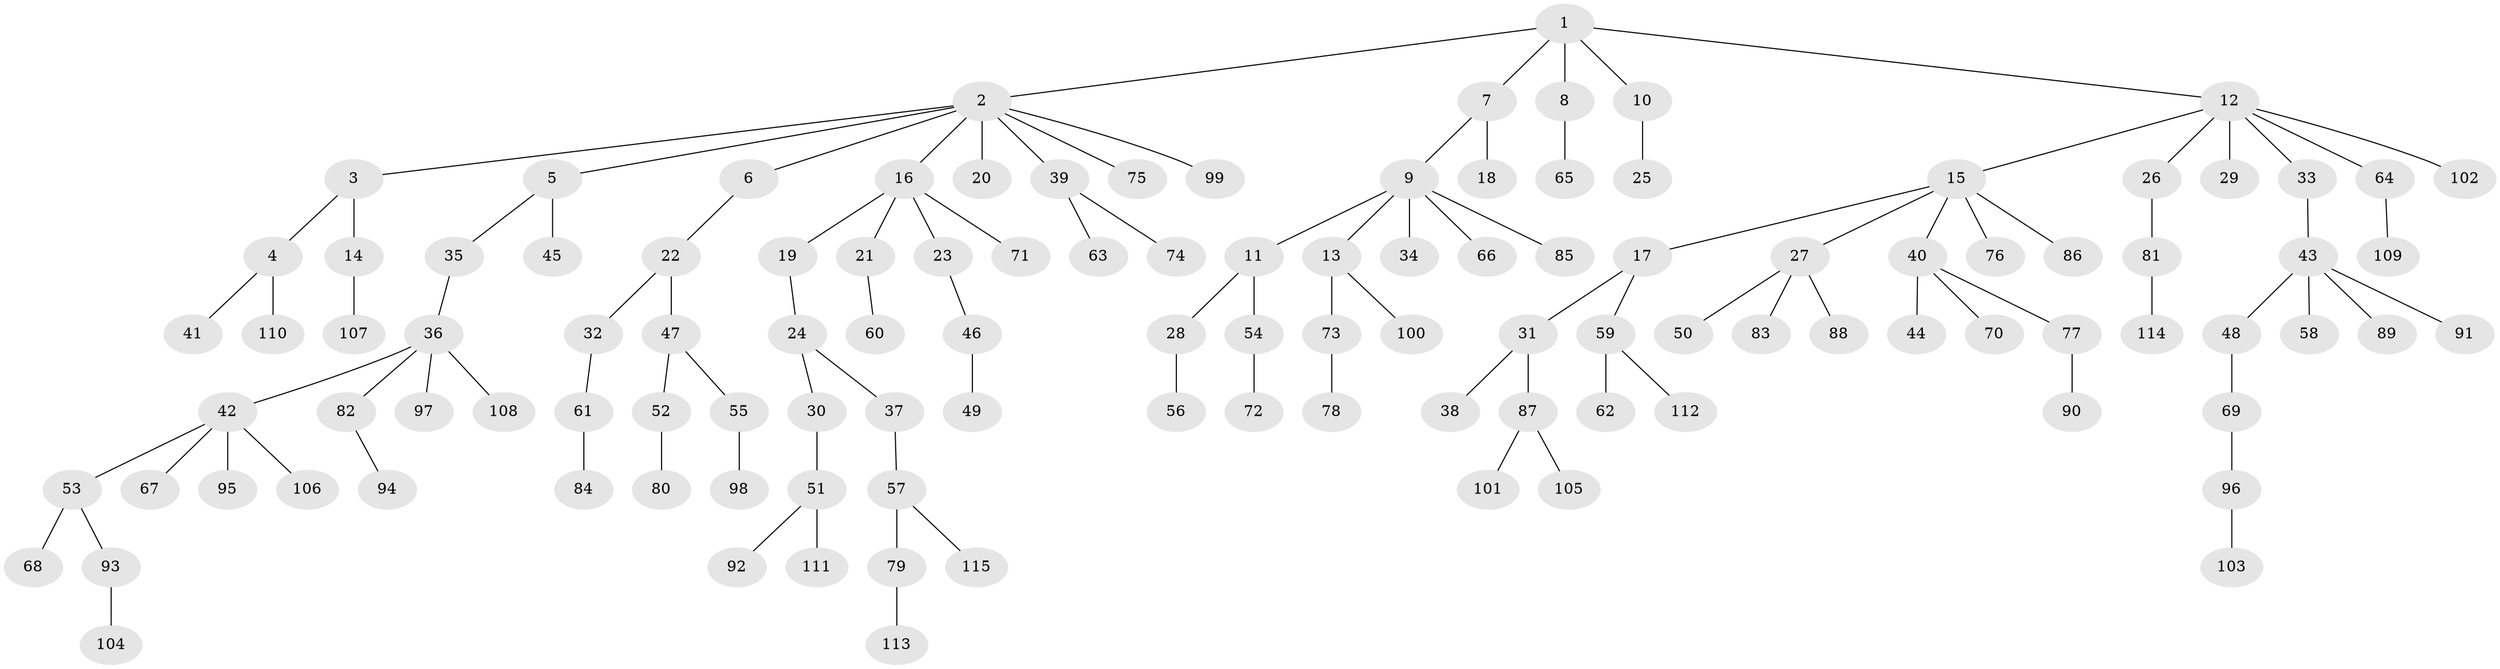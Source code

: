 // coarse degree distribution, {6: 0.012345679012345678, 8: 0.012345679012345678, 3: 0.1111111111111111, 2: 0.18518518518518517, 5: 0.037037037037037035, 1: 0.5802469135802469, 11: 0.012345679012345678, 4: 0.04938271604938271}
// Generated by graph-tools (version 1.1) at 2025/42/03/06/25 10:42:05]
// undirected, 115 vertices, 114 edges
graph export_dot {
graph [start="1"]
  node [color=gray90,style=filled];
  1;
  2;
  3;
  4;
  5;
  6;
  7;
  8;
  9;
  10;
  11;
  12;
  13;
  14;
  15;
  16;
  17;
  18;
  19;
  20;
  21;
  22;
  23;
  24;
  25;
  26;
  27;
  28;
  29;
  30;
  31;
  32;
  33;
  34;
  35;
  36;
  37;
  38;
  39;
  40;
  41;
  42;
  43;
  44;
  45;
  46;
  47;
  48;
  49;
  50;
  51;
  52;
  53;
  54;
  55;
  56;
  57;
  58;
  59;
  60;
  61;
  62;
  63;
  64;
  65;
  66;
  67;
  68;
  69;
  70;
  71;
  72;
  73;
  74;
  75;
  76;
  77;
  78;
  79;
  80;
  81;
  82;
  83;
  84;
  85;
  86;
  87;
  88;
  89;
  90;
  91;
  92;
  93;
  94;
  95;
  96;
  97;
  98;
  99;
  100;
  101;
  102;
  103;
  104;
  105;
  106;
  107;
  108;
  109;
  110;
  111;
  112;
  113;
  114;
  115;
  1 -- 2;
  1 -- 7;
  1 -- 8;
  1 -- 10;
  1 -- 12;
  2 -- 3;
  2 -- 5;
  2 -- 6;
  2 -- 16;
  2 -- 20;
  2 -- 39;
  2 -- 75;
  2 -- 99;
  3 -- 4;
  3 -- 14;
  4 -- 41;
  4 -- 110;
  5 -- 35;
  5 -- 45;
  6 -- 22;
  7 -- 9;
  7 -- 18;
  8 -- 65;
  9 -- 11;
  9 -- 13;
  9 -- 34;
  9 -- 66;
  9 -- 85;
  10 -- 25;
  11 -- 28;
  11 -- 54;
  12 -- 15;
  12 -- 26;
  12 -- 29;
  12 -- 33;
  12 -- 64;
  12 -- 102;
  13 -- 73;
  13 -- 100;
  14 -- 107;
  15 -- 17;
  15 -- 27;
  15 -- 40;
  15 -- 76;
  15 -- 86;
  16 -- 19;
  16 -- 21;
  16 -- 23;
  16 -- 71;
  17 -- 31;
  17 -- 59;
  19 -- 24;
  21 -- 60;
  22 -- 32;
  22 -- 47;
  23 -- 46;
  24 -- 30;
  24 -- 37;
  26 -- 81;
  27 -- 50;
  27 -- 83;
  27 -- 88;
  28 -- 56;
  30 -- 51;
  31 -- 38;
  31 -- 87;
  32 -- 61;
  33 -- 43;
  35 -- 36;
  36 -- 42;
  36 -- 82;
  36 -- 97;
  36 -- 108;
  37 -- 57;
  39 -- 63;
  39 -- 74;
  40 -- 44;
  40 -- 70;
  40 -- 77;
  42 -- 53;
  42 -- 67;
  42 -- 95;
  42 -- 106;
  43 -- 48;
  43 -- 58;
  43 -- 89;
  43 -- 91;
  46 -- 49;
  47 -- 52;
  47 -- 55;
  48 -- 69;
  51 -- 92;
  51 -- 111;
  52 -- 80;
  53 -- 68;
  53 -- 93;
  54 -- 72;
  55 -- 98;
  57 -- 79;
  57 -- 115;
  59 -- 62;
  59 -- 112;
  61 -- 84;
  64 -- 109;
  69 -- 96;
  73 -- 78;
  77 -- 90;
  79 -- 113;
  81 -- 114;
  82 -- 94;
  87 -- 101;
  87 -- 105;
  93 -- 104;
  96 -- 103;
}
